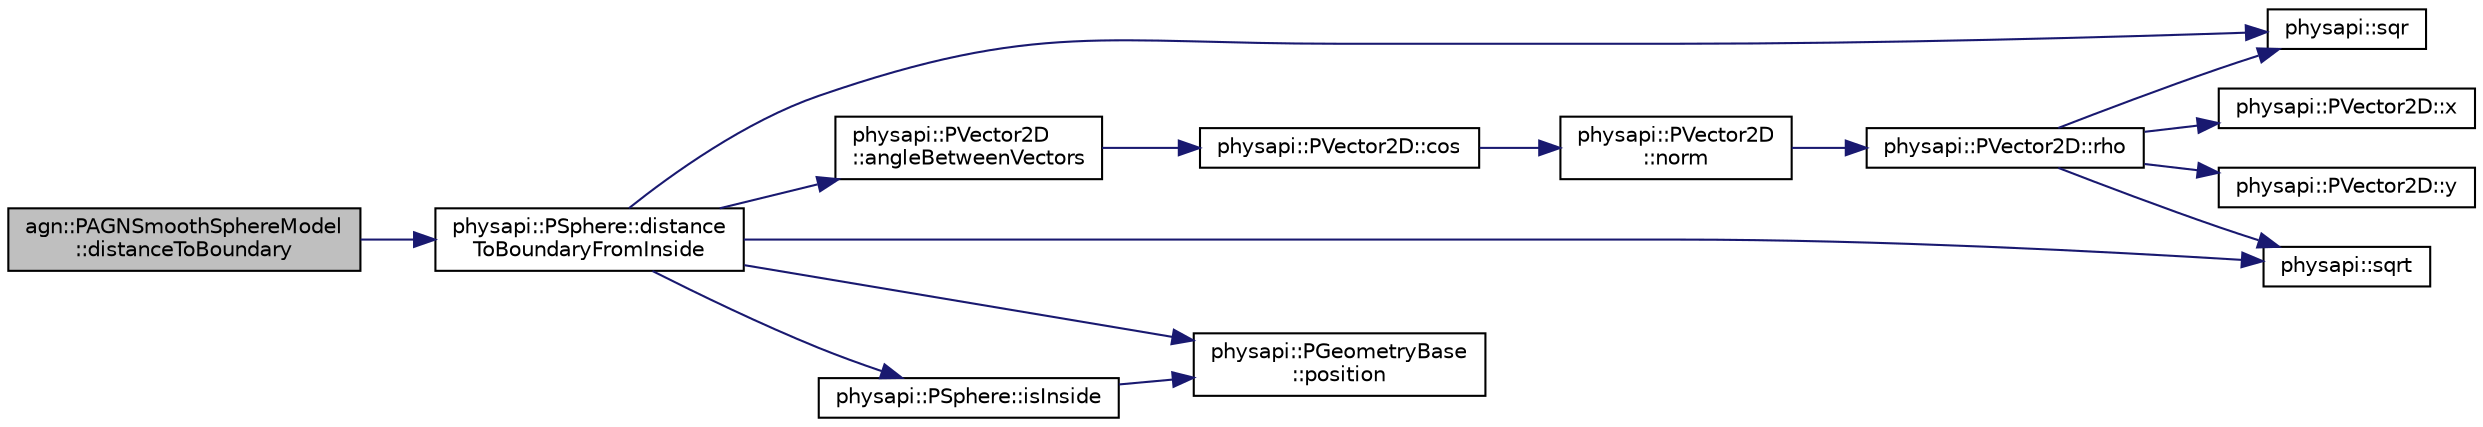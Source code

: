 digraph "agn::PAGNSmoothSphereModel::distanceToBoundary"
{
 // LATEX_PDF_SIZE
  edge [fontname="Helvetica",fontsize="10",labelfontname="Helvetica",labelfontsize="10"];
  node [fontname="Helvetica",fontsize="10",shape=record];
  rankdir="LR";
  Node1 [label="agn::PAGNSmoothSphereModel\l::distanceToBoundary",height=0.2,width=0.4,color="black", fillcolor="grey75", style="filled", fontcolor="black",tooltip=" "];
  Node1 -> Node2 [color="midnightblue",fontsize="10",style="solid",fontname="Helvetica"];
  Node2 [label="physapi::PSphere::distance\lToBoundaryFromInside",height=0.2,width=0.4,color="black", fillcolor="white", style="filled",URL="$classphysapi_1_1_p_sphere.html#aa6666b385c620c468e6fae456c22f38c",tooltip="Get the distance to the geometry's boundaries from an inside point."];
  Node2 -> Node3 [color="midnightblue",fontsize="10",style="solid",fontname="Helvetica"];
  Node3 [label="physapi::PVector2D\l::angleBetweenVectors",height=0.2,width=0.4,color="black", fillcolor="white", style="filled",URL="$classphysapi_1_1_p_vector2_d.html#aafb821d3f298542106323af5ff076be1",tooltip="Calculates the angle  between two vectors."];
  Node3 -> Node4 [color="midnightblue",fontsize="10",style="solid",fontname="Helvetica"];
  Node4 [label="physapi::PVector2D::cos",height=0.2,width=0.4,color="black", fillcolor="white", style="filled",URL="$classphysapi_1_1_p_vector2_d.html#aa0167d443f83fb9822a04401654f22c1",tooltip="Calculates the cosine of the angle between two vectors."];
  Node4 -> Node5 [color="midnightblue",fontsize="10",style="solid",fontname="Helvetica"];
  Node5 [label="physapi::PVector2D\l::norm",height=0.2,width=0.4,color="black", fillcolor="white", style="filled",URL="$classphysapi_1_1_p_vector2_d.html#a93ca53c4e2c71d2b312f59cbc069de14",tooltip="Get the norm of the vector."];
  Node5 -> Node6 [color="midnightblue",fontsize="10",style="solid",fontname="Helvetica"];
  Node6 [label="physapi::PVector2D::rho",height=0.2,width=0.4,color="black", fillcolor="white", style="filled",URL="$classphysapi_1_1_p_vector2_d.html#af6fa628381013afe9cf5b9e97c7a3a8d",tooltip="Get the  coordinate."];
  Node6 -> Node7 [color="midnightblue",fontsize="10",style="solid",fontname="Helvetica"];
  Node7 [label="physapi::sqr",height=0.2,width=0.4,color="black", fillcolor="white", style="filled",URL="$group__core.html#ga01ea6c103ae225b6d9c3dec92bd7141c",tooltip="Calculate the square of an obj(number, scalar, vector, etc)"];
  Node6 -> Node8 [color="midnightblue",fontsize="10",style="solid",fontname="Helvetica"];
  Node8 [label="physapi::sqrt",height=0.2,width=0.4,color="black", fillcolor="white", style="filled",URL="$group__core.html#gae92fbf95826f105bd60a485bf7b596e8",tooltip="Calculate the square root of a scalar."];
  Node6 -> Node9 [color="midnightblue",fontsize="10",style="solid",fontname="Helvetica"];
  Node9 [label="physapi::PVector2D::x",height=0.2,width=0.4,color="black", fillcolor="white", style="filled",URL="$classphysapi_1_1_p_vector2_d.html#adef3e21a4bb82ad7b9351590075a8086",tooltip="Get the x coordinate."];
  Node6 -> Node10 [color="midnightblue",fontsize="10",style="solid",fontname="Helvetica"];
  Node10 [label="physapi::PVector2D::y",height=0.2,width=0.4,color="black", fillcolor="white", style="filled",URL="$classphysapi_1_1_p_vector2_d.html#a15bb9964eb7b9ea7936d3e075737558e",tooltip="Get the y coordinate."];
  Node2 -> Node11 [color="midnightblue",fontsize="10",style="solid",fontname="Helvetica"];
  Node11 [label="physapi::PSphere::isInside",height=0.2,width=0.4,color="black", fillcolor="white", style="filled",URL="$classphysapi_1_1_p_sphere.html#aca847ee885f7f7d9476cfc2ab5dc2cad",tooltip="Check if the given point is inside the geometry."];
  Node11 -> Node12 [color="midnightblue",fontsize="10",style="solid",fontname="Helvetica"];
  Node12 [label="physapi::PGeometryBase\l::position",height=0.2,width=0.4,color="black", fillcolor="white", style="filled",URL="$classphysapi_1_1_p_geometry_base.html#a6bddf89a66ee7f884e33319b389c4147",tooltip="Get the position of the object."];
  Node2 -> Node12 [color="midnightblue",fontsize="10",style="solid",fontname="Helvetica"];
  Node2 -> Node7 [color="midnightblue",fontsize="10",style="solid",fontname="Helvetica"];
  Node2 -> Node8 [color="midnightblue",fontsize="10",style="solid",fontname="Helvetica"];
}

